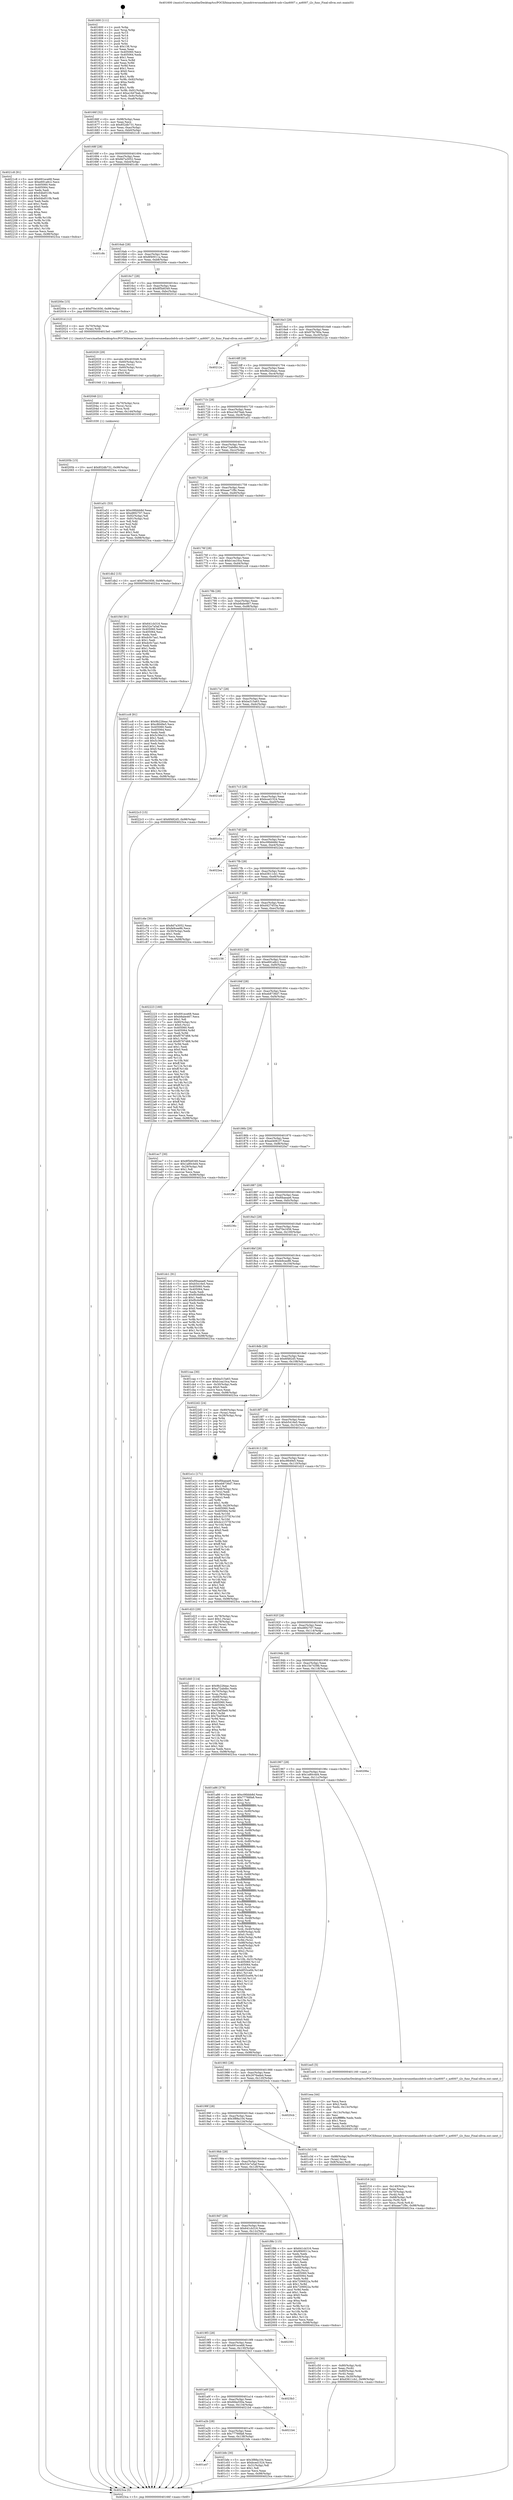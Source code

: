digraph "0x401600" {
  label = "0x401600 (/mnt/c/Users/mathe/Desktop/tcc/POCII/binaries/extr_linuxdriversmediausbdvb-usb-v2az6007.c_az6007_i2c_func_Final-ollvm.out::main(0))"
  labelloc = "t"
  node[shape=record]

  Entry [label="",width=0.3,height=0.3,shape=circle,fillcolor=black,style=filled]
  "0x40166f" [label="{
     0x40166f [32]\l
     | [instrs]\l
     &nbsp;&nbsp;0x40166f \<+6\>: mov -0x98(%rbp),%eax\l
     &nbsp;&nbsp;0x401675 \<+2\>: mov %eax,%ecx\l
     &nbsp;&nbsp;0x401677 \<+6\>: sub $0x852db731,%ecx\l
     &nbsp;&nbsp;0x40167d \<+6\>: mov %eax,-0xac(%rbp)\l
     &nbsp;&nbsp;0x401683 \<+6\>: mov %ecx,-0xb0(%rbp)\l
     &nbsp;&nbsp;0x401689 \<+6\>: je 00000000004021c8 \<main+0xbc8\>\l
  }"]
  "0x4021c8" [label="{
     0x4021c8 [91]\l
     | [instrs]\l
     &nbsp;&nbsp;0x4021c8 \<+5\>: mov $0x691ece68,%eax\l
     &nbsp;&nbsp;0x4021cd \<+5\>: mov $0xe691a8c2,%ecx\l
     &nbsp;&nbsp;0x4021d2 \<+7\>: mov 0x405060,%edx\l
     &nbsp;&nbsp;0x4021d9 \<+7\>: mov 0x405064,%esi\l
     &nbsp;&nbsp;0x4021e0 \<+2\>: mov %edx,%edi\l
     &nbsp;&nbsp;0x4021e2 \<+6\>: add $0x64bd510b,%edi\l
     &nbsp;&nbsp;0x4021e8 \<+3\>: sub $0x1,%edi\l
     &nbsp;&nbsp;0x4021eb \<+6\>: sub $0x64bd510b,%edi\l
     &nbsp;&nbsp;0x4021f1 \<+3\>: imul %edi,%edx\l
     &nbsp;&nbsp;0x4021f4 \<+3\>: and $0x1,%edx\l
     &nbsp;&nbsp;0x4021f7 \<+3\>: cmp $0x0,%edx\l
     &nbsp;&nbsp;0x4021fa \<+4\>: sete %r8b\l
     &nbsp;&nbsp;0x4021fe \<+3\>: cmp $0xa,%esi\l
     &nbsp;&nbsp;0x402201 \<+4\>: setl %r9b\l
     &nbsp;&nbsp;0x402205 \<+3\>: mov %r8b,%r10b\l
     &nbsp;&nbsp;0x402208 \<+3\>: and %r9b,%r10b\l
     &nbsp;&nbsp;0x40220b \<+3\>: xor %r9b,%r8b\l
     &nbsp;&nbsp;0x40220e \<+3\>: or %r8b,%r10b\l
     &nbsp;&nbsp;0x402211 \<+4\>: test $0x1,%r10b\l
     &nbsp;&nbsp;0x402215 \<+3\>: cmovne %ecx,%eax\l
     &nbsp;&nbsp;0x402218 \<+6\>: mov %eax,-0x98(%rbp)\l
     &nbsp;&nbsp;0x40221e \<+5\>: jmp 00000000004023ca \<main+0xdca\>\l
  }"]
  "0x40168f" [label="{
     0x40168f [28]\l
     | [instrs]\l
     &nbsp;&nbsp;0x40168f \<+5\>: jmp 0000000000401694 \<main+0x94\>\l
     &nbsp;&nbsp;0x401694 \<+6\>: mov -0xac(%rbp),%eax\l
     &nbsp;&nbsp;0x40169a \<+5\>: sub $0x8d7a3052,%eax\l
     &nbsp;&nbsp;0x40169f \<+6\>: mov %eax,-0xb4(%rbp)\l
     &nbsp;&nbsp;0x4016a5 \<+6\>: je 0000000000401c8c \<main+0x68c\>\l
  }"]
  Exit [label="",width=0.3,height=0.3,shape=circle,fillcolor=black,style=filled,peripheries=2]
  "0x401c8c" [label="{
     0x401c8c\l
  }", style=dashed]
  "0x4016ab" [label="{
     0x4016ab [28]\l
     | [instrs]\l
     &nbsp;&nbsp;0x4016ab \<+5\>: jmp 00000000004016b0 \<main+0xb0\>\l
     &nbsp;&nbsp;0x4016b0 \<+6\>: mov -0xac(%rbp),%eax\l
     &nbsp;&nbsp;0x4016b6 \<+5\>: sub $0x8f40011a,%eax\l
     &nbsp;&nbsp;0x4016bb \<+6\>: mov %eax,-0xb8(%rbp)\l
     &nbsp;&nbsp;0x4016c1 \<+6\>: je 000000000040200e \<main+0xa0e\>\l
  }"]
  "0x40205b" [label="{
     0x40205b [15]\l
     | [instrs]\l
     &nbsp;&nbsp;0x40205b \<+10\>: movl $0x852db731,-0x98(%rbp)\l
     &nbsp;&nbsp;0x402065 \<+5\>: jmp 00000000004023ca \<main+0xdca\>\l
  }"]
  "0x40200e" [label="{
     0x40200e [15]\l
     | [instrs]\l
     &nbsp;&nbsp;0x40200e \<+10\>: movl $0xf70e1656,-0x98(%rbp)\l
     &nbsp;&nbsp;0x402018 \<+5\>: jmp 00000000004023ca \<main+0xdca\>\l
  }"]
  "0x4016c7" [label="{
     0x4016c7 [28]\l
     | [instrs]\l
     &nbsp;&nbsp;0x4016c7 \<+5\>: jmp 00000000004016cc \<main+0xcc\>\l
     &nbsp;&nbsp;0x4016cc \<+6\>: mov -0xac(%rbp),%eax\l
     &nbsp;&nbsp;0x4016d2 \<+5\>: sub $0x8f5b8349,%eax\l
     &nbsp;&nbsp;0x4016d7 \<+6\>: mov %eax,-0xbc(%rbp)\l
     &nbsp;&nbsp;0x4016dd \<+6\>: je 000000000040201d \<main+0xa1d\>\l
  }"]
  "0x402046" [label="{
     0x402046 [21]\l
     | [instrs]\l
     &nbsp;&nbsp;0x402046 \<+4\>: mov -0x70(%rbp),%rcx\l
     &nbsp;&nbsp;0x40204a \<+3\>: mov (%rcx),%rcx\l
     &nbsp;&nbsp;0x40204d \<+3\>: mov %rcx,%rdi\l
     &nbsp;&nbsp;0x402050 \<+6\>: mov %eax,-0x144(%rbp)\l
     &nbsp;&nbsp;0x402056 \<+5\>: call 0000000000401030 \<free@plt\>\l
     | [calls]\l
     &nbsp;&nbsp;0x401030 \{1\} (unknown)\l
  }"]
  "0x40201d" [label="{
     0x40201d [12]\l
     | [instrs]\l
     &nbsp;&nbsp;0x40201d \<+4\>: mov -0x70(%rbp),%rax\l
     &nbsp;&nbsp;0x402021 \<+3\>: mov (%rax),%rdi\l
     &nbsp;&nbsp;0x402024 \<+5\>: call 00000000004015e0 \<az6007_i2c_func\>\l
     | [calls]\l
     &nbsp;&nbsp;0x4015e0 \{1\} (/mnt/c/Users/mathe/Desktop/tcc/POCII/binaries/extr_linuxdriversmediausbdvb-usb-v2az6007.c_az6007_i2c_func_Final-ollvm.out::az6007_i2c_func)\l
  }"]
  "0x4016e3" [label="{
     0x4016e3 [28]\l
     | [instrs]\l
     &nbsp;&nbsp;0x4016e3 \<+5\>: jmp 00000000004016e8 \<main+0xe8\>\l
     &nbsp;&nbsp;0x4016e8 \<+6\>: mov -0xac(%rbp),%eax\l
     &nbsp;&nbsp;0x4016ee \<+5\>: sub $0x97fa760a,%eax\l
     &nbsp;&nbsp;0x4016f3 \<+6\>: mov %eax,-0xc0(%rbp)\l
     &nbsp;&nbsp;0x4016f9 \<+6\>: je 000000000040212e \<main+0xb2e\>\l
  }"]
  "0x402029" [label="{
     0x402029 [29]\l
     | [instrs]\l
     &nbsp;&nbsp;0x402029 \<+10\>: movabs $0x4030d6,%rdi\l
     &nbsp;&nbsp;0x402033 \<+4\>: mov -0x60(%rbp),%rcx\l
     &nbsp;&nbsp;0x402037 \<+2\>: mov %eax,(%rcx)\l
     &nbsp;&nbsp;0x402039 \<+4\>: mov -0x60(%rbp),%rcx\l
     &nbsp;&nbsp;0x40203d \<+2\>: mov (%rcx),%esi\l
     &nbsp;&nbsp;0x40203f \<+2\>: mov $0x0,%al\l
     &nbsp;&nbsp;0x402041 \<+5\>: call 0000000000401040 \<printf@plt\>\l
     | [calls]\l
     &nbsp;&nbsp;0x401040 \{1\} (unknown)\l
  }"]
  "0x40212e" [label="{
     0x40212e\l
  }", style=dashed]
  "0x4016ff" [label="{
     0x4016ff [28]\l
     | [instrs]\l
     &nbsp;&nbsp;0x4016ff \<+5\>: jmp 0000000000401704 \<main+0x104\>\l
     &nbsp;&nbsp;0x401704 \<+6\>: mov -0xac(%rbp),%eax\l
     &nbsp;&nbsp;0x40170a \<+5\>: sub $0x9b226eac,%eax\l
     &nbsp;&nbsp;0x40170f \<+6\>: mov %eax,-0xc4(%rbp)\l
     &nbsp;&nbsp;0x401715 \<+6\>: je 000000000040232f \<main+0xd2f\>\l
  }"]
  "0x401f16" [label="{
     0x401f16 [42]\l
     | [instrs]\l
     &nbsp;&nbsp;0x401f16 \<+6\>: mov -0x140(%rbp),%ecx\l
     &nbsp;&nbsp;0x401f1c \<+3\>: imul %eax,%ecx\l
     &nbsp;&nbsp;0x401f1f \<+4\>: mov -0x70(%rbp),%rdi\l
     &nbsp;&nbsp;0x401f23 \<+3\>: mov (%rdi),%rdi\l
     &nbsp;&nbsp;0x401f26 \<+4\>: mov -0x68(%rbp),%r8\l
     &nbsp;&nbsp;0x401f2a \<+3\>: movslq (%r8),%r8\l
     &nbsp;&nbsp;0x401f2d \<+4\>: mov %ecx,(%rdi,%r8,4)\l
     &nbsp;&nbsp;0x401f31 \<+10\>: movl $0xaae71f9c,-0x98(%rbp)\l
     &nbsp;&nbsp;0x401f3b \<+5\>: jmp 00000000004023ca \<main+0xdca\>\l
  }"]
  "0x40232f" [label="{
     0x40232f\l
  }", style=dashed]
  "0x40171b" [label="{
     0x40171b [28]\l
     | [instrs]\l
     &nbsp;&nbsp;0x40171b \<+5\>: jmp 0000000000401720 \<main+0x120\>\l
     &nbsp;&nbsp;0x401720 \<+6\>: mov -0xac(%rbp),%eax\l
     &nbsp;&nbsp;0x401726 \<+5\>: sub $0xa16d7bab,%eax\l
     &nbsp;&nbsp;0x40172b \<+6\>: mov %eax,-0xc8(%rbp)\l
     &nbsp;&nbsp;0x401731 \<+6\>: je 0000000000401a51 \<main+0x451\>\l
  }"]
  "0x401eea" [label="{
     0x401eea [44]\l
     | [instrs]\l
     &nbsp;&nbsp;0x401eea \<+2\>: xor %ecx,%ecx\l
     &nbsp;&nbsp;0x401eec \<+5\>: mov $0x2,%edx\l
     &nbsp;&nbsp;0x401ef1 \<+6\>: mov %edx,-0x13c(%rbp)\l
     &nbsp;&nbsp;0x401ef7 \<+1\>: cltd\l
     &nbsp;&nbsp;0x401ef8 \<+6\>: mov -0x13c(%rbp),%esi\l
     &nbsp;&nbsp;0x401efe \<+2\>: idiv %esi\l
     &nbsp;&nbsp;0x401f00 \<+6\>: imul $0xfffffffe,%edx,%edx\l
     &nbsp;&nbsp;0x401f06 \<+3\>: sub $0x1,%ecx\l
     &nbsp;&nbsp;0x401f09 \<+2\>: sub %ecx,%edx\l
     &nbsp;&nbsp;0x401f0b \<+6\>: mov %edx,-0x140(%rbp)\l
     &nbsp;&nbsp;0x401f11 \<+5\>: call 0000000000401160 \<next_i\>\l
     | [calls]\l
     &nbsp;&nbsp;0x401160 \{1\} (/mnt/c/Users/mathe/Desktop/tcc/POCII/binaries/extr_linuxdriversmediausbdvb-usb-v2az6007.c_az6007_i2c_func_Final-ollvm.out::next_i)\l
  }"]
  "0x401a51" [label="{
     0x401a51 [53]\l
     | [instrs]\l
     &nbsp;&nbsp;0x401a51 \<+5\>: mov $0xc06bbb8d,%eax\l
     &nbsp;&nbsp;0x401a56 \<+5\>: mov $0xd892707,%ecx\l
     &nbsp;&nbsp;0x401a5b \<+6\>: mov -0x92(%rbp),%dl\l
     &nbsp;&nbsp;0x401a61 \<+7\>: mov -0x91(%rbp),%sil\l
     &nbsp;&nbsp;0x401a68 \<+3\>: mov %dl,%dil\l
     &nbsp;&nbsp;0x401a6b \<+3\>: and %sil,%dil\l
     &nbsp;&nbsp;0x401a6e \<+3\>: xor %sil,%dl\l
     &nbsp;&nbsp;0x401a71 \<+3\>: or %dl,%dil\l
     &nbsp;&nbsp;0x401a74 \<+4\>: test $0x1,%dil\l
     &nbsp;&nbsp;0x401a78 \<+3\>: cmovne %ecx,%eax\l
     &nbsp;&nbsp;0x401a7b \<+6\>: mov %eax,-0x98(%rbp)\l
     &nbsp;&nbsp;0x401a81 \<+5\>: jmp 00000000004023ca \<main+0xdca\>\l
  }"]
  "0x401737" [label="{
     0x401737 [28]\l
     | [instrs]\l
     &nbsp;&nbsp;0x401737 \<+5\>: jmp 000000000040173c \<main+0x13c\>\l
     &nbsp;&nbsp;0x40173c \<+6\>: mov -0xac(%rbp),%eax\l
     &nbsp;&nbsp;0x401742 \<+5\>: sub $0xa72abdbc,%eax\l
     &nbsp;&nbsp;0x401747 \<+6\>: mov %eax,-0xcc(%rbp)\l
     &nbsp;&nbsp;0x40174d \<+6\>: je 0000000000401db2 \<main+0x7b2\>\l
  }"]
  "0x4023ca" [label="{
     0x4023ca [5]\l
     | [instrs]\l
     &nbsp;&nbsp;0x4023ca \<+5\>: jmp 000000000040166f \<main+0x6f\>\l
  }"]
  "0x401600" [label="{
     0x401600 [111]\l
     | [instrs]\l
     &nbsp;&nbsp;0x401600 \<+1\>: push %rbp\l
     &nbsp;&nbsp;0x401601 \<+3\>: mov %rsp,%rbp\l
     &nbsp;&nbsp;0x401604 \<+2\>: push %r15\l
     &nbsp;&nbsp;0x401606 \<+2\>: push %r14\l
     &nbsp;&nbsp;0x401608 \<+2\>: push %r13\l
     &nbsp;&nbsp;0x40160a \<+2\>: push %r12\l
     &nbsp;&nbsp;0x40160c \<+1\>: push %rbx\l
     &nbsp;&nbsp;0x40160d \<+7\>: sub $0x138,%rsp\l
     &nbsp;&nbsp;0x401614 \<+2\>: xor %eax,%eax\l
     &nbsp;&nbsp;0x401616 \<+7\>: mov 0x405060,%ecx\l
     &nbsp;&nbsp;0x40161d \<+7\>: mov 0x405064,%edx\l
     &nbsp;&nbsp;0x401624 \<+3\>: sub $0x1,%eax\l
     &nbsp;&nbsp;0x401627 \<+3\>: mov %ecx,%r8d\l
     &nbsp;&nbsp;0x40162a \<+3\>: add %eax,%r8d\l
     &nbsp;&nbsp;0x40162d \<+4\>: imul %r8d,%ecx\l
     &nbsp;&nbsp;0x401631 \<+3\>: and $0x1,%ecx\l
     &nbsp;&nbsp;0x401634 \<+3\>: cmp $0x0,%ecx\l
     &nbsp;&nbsp;0x401637 \<+4\>: sete %r9b\l
     &nbsp;&nbsp;0x40163b \<+4\>: and $0x1,%r9b\l
     &nbsp;&nbsp;0x40163f \<+7\>: mov %r9b,-0x92(%rbp)\l
     &nbsp;&nbsp;0x401646 \<+3\>: cmp $0xa,%edx\l
     &nbsp;&nbsp;0x401649 \<+4\>: setl %r9b\l
     &nbsp;&nbsp;0x40164d \<+4\>: and $0x1,%r9b\l
     &nbsp;&nbsp;0x401651 \<+7\>: mov %r9b,-0x91(%rbp)\l
     &nbsp;&nbsp;0x401658 \<+10\>: movl $0xa16d7bab,-0x98(%rbp)\l
     &nbsp;&nbsp;0x401662 \<+6\>: mov %edi,-0x9c(%rbp)\l
     &nbsp;&nbsp;0x401668 \<+7\>: mov %rsi,-0xa8(%rbp)\l
  }"]
  "0x401d40" [label="{
     0x401d40 [114]\l
     | [instrs]\l
     &nbsp;&nbsp;0x401d40 \<+5\>: mov $0x9b226eac,%ecx\l
     &nbsp;&nbsp;0x401d45 \<+5\>: mov $0xa72abdbc,%edx\l
     &nbsp;&nbsp;0x401d4a \<+4\>: mov -0x70(%rbp),%rdi\l
     &nbsp;&nbsp;0x401d4e \<+3\>: mov %rax,(%rdi)\l
     &nbsp;&nbsp;0x401d51 \<+4\>: mov -0x68(%rbp),%rax\l
     &nbsp;&nbsp;0x401d55 \<+6\>: movl $0x0,(%rax)\l
     &nbsp;&nbsp;0x401d5b \<+7\>: mov 0x405060,%esi\l
     &nbsp;&nbsp;0x401d62 \<+8\>: mov 0x405064,%r8d\l
     &nbsp;&nbsp;0x401d6a \<+3\>: mov %esi,%r9d\l
     &nbsp;&nbsp;0x401d6d \<+7\>: sub $0x7baf3be9,%r9d\l
     &nbsp;&nbsp;0x401d74 \<+4\>: sub $0x1,%r9d\l
     &nbsp;&nbsp;0x401d78 \<+7\>: add $0x7baf3be9,%r9d\l
     &nbsp;&nbsp;0x401d7f \<+4\>: imul %r9d,%esi\l
     &nbsp;&nbsp;0x401d83 \<+3\>: and $0x1,%esi\l
     &nbsp;&nbsp;0x401d86 \<+3\>: cmp $0x0,%esi\l
     &nbsp;&nbsp;0x401d89 \<+4\>: sete %r10b\l
     &nbsp;&nbsp;0x401d8d \<+4\>: cmp $0xa,%r8d\l
     &nbsp;&nbsp;0x401d91 \<+4\>: setl %r11b\l
     &nbsp;&nbsp;0x401d95 \<+3\>: mov %r10b,%bl\l
     &nbsp;&nbsp;0x401d98 \<+3\>: and %r11b,%bl\l
     &nbsp;&nbsp;0x401d9b \<+3\>: xor %r11b,%r10b\l
     &nbsp;&nbsp;0x401d9e \<+3\>: or %r10b,%bl\l
     &nbsp;&nbsp;0x401da1 \<+3\>: test $0x1,%bl\l
     &nbsp;&nbsp;0x401da4 \<+3\>: cmovne %edx,%ecx\l
     &nbsp;&nbsp;0x401da7 \<+6\>: mov %ecx,-0x98(%rbp)\l
     &nbsp;&nbsp;0x401dad \<+5\>: jmp 00000000004023ca \<main+0xdca\>\l
  }"]
  "0x401db2" [label="{
     0x401db2 [15]\l
     | [instrs]\l
     &nbsp;&nbsp;0x401db2 \<+10\>: movl $0xf70e1656,-0x98(%rbp)\l
     &nbsp;&nbsp;0x401dbc \<+5\>: jmp 00000000004023ca \<main+0xdca\>\l
  }"]
  "0x401753" [label="{
     0x401753 [28]\l
     | [instrs]\l
     &nbsp;&nbsp;0x401753 \<+5\>: jmp 0000000000401758 \<main+0x158\>\l
     &nbsp;&nbsp;0x401758 \<+6\>: mov -0xac(%rbp),%eax\l
     &nbsp;&nbsp;0x40175e \<+5\>: sub $0xaae71f9c,%eax\l
     &nbsp;&nbsp;0x401763 \<+6\>: mov %eax,-0xd0(%rbp)\l
     &nbsp;&nbsp;0x401769 \<+6\>: je 0000000000401f40 \<main+0x940\>\l
  }"]
  "0x401c50" [label="{
     0x401c50 [30]\l
     | [instrs]\l
     &nbsp;&nbsp;0x401c50 \<+4\>: mov -0x80(%rbp),%rdi\l
     &nbsp;&nbsp;0x401c54 \<+2\>: mov %eax,(%rdi)\l
     &nbsp;&nbsp;0x401c56 \<+4\>: mov -0x80(%rbp),%rdi\l
     &nbsp;&nbsp;0x401c5a \<+2\>: mov (%rdi),%eax\l
     &nbsp;&nbsp;0x401c5c \<+3\>: mov %eax,-0x30(%rbp)\l
     &nbsp;&nbsp;0x401c5f \<+10\>: movl $0xd3611cb1,-0x98(%rbp)\l
     &nbsp;&nbsp;0x401c69 \<+5\>: jmp 00000000004023ca \<main+0xdca\>\l
  }"]
  "0x401f40" [label="{
     0x401f40 [91]\l
     | [instrs]\l
     &nbsp;&nbsp;0x401f40 \<+5\>: mov $0x641cb316,%eax\l
     &nbsp;&nbsp;0x401f45 \<+5\>: mov $0x52e7a5af,%ecx\l
     &nbsp;&nbsp;0x401f4a \<+7\>: mov 0x405060,%edx\l
     &nbsp;&nbsp;0x401f51 \<+7\>: mov 0x405064,%esi\l
     &nbsp;&nbsp;0x401f58 \<+2\>: mov %edx,%edi\l
     &nbsp;&nbsp;0x401f5a \<+6\>: sub $0xdc0c7aa1,%edi\l
     &nbsp;&nbsp;0x401f60 \<+3\>: sub $0x1,%edi\l
     &nbsp;&nbsp;0x401f63 \<+6\>: add $0xdc0c7aa1,%edi\l
     &nbsp;&nbsp;0x401f69 \<+3\>: imul %edi,%edx\l
     &nbsp;&nbsp;0x401f6c \<+3\>: and $0x1,%edx\l
     &nbsp;&nbsp;0x401f6f \<+3\>: cmp $0x0,%edx\l
     &nbsp;&nbsp;0x401f72 \<+4\>: sete %r8b\l
     &nbsp;&nbsp;0x401f76 \<+3\>: cmp $0xa,%esi\l
     &nbsp;&nbsp;0x401f79 \<+4\>: setl %r9b\l
     &nbsp;&nbsp;0x401f7d \<+3\>: mov %r8b,%r10b\l
     &nbsp;&nbsp;0x401f80 \<+3\>: and %r9b,%r10b\l
     &nbsp;&nbsp;0x401f83 \<+3\>: xor %r9b,%r8b\l
     &nbsp;&nbsp;0x401f86 \<+3\>: or %r8b,%r10b\l
     &nbsp;&nbsp;0x401f89 \<+4\>: test $0x1,%r10b\l
     &nbsp;&nbsp;0x401f8d \<+3\>: cmovne %ecx,%eax\l
     &nbsp;&nbsp;0x401f90 \<+6\>: mov %eax,-0x98(%rbp)\l
     &nbsp;&nbsp;0x401f96 \<+5\>: jmp 00000000004023ca \<main+0xdca\>\l
  }"]
  "0x40176f" [label="{
     0x40176f [28]\l
     | [instrs]\l
     &nbsp;&nbsp;0x40176f \<+5\>: jmp 0000000000401774 \<main+0x174\>\l
     &nbsp;&nbsp;0x401774 \<+6\>: mov -0xac(%rbp),%eax\l
     &nbsp;&nbsp;0x40177a \<+5\>: sub $0xb1ea10ca,%eax\l
     &nbsp;&nbsp;0x40177f \<+6\>: mov %eax,-0xd4(%rbp)\l
     &nbsp;&nbsp;0x401785 \<+6\>: je 0000000000401cc8 \<main+0x6c8\>\l
  }"]
  "0x401a47" [label="{
     0x401a47\l
  }", style=dashed]
  "0x401cc8" [label="{
     0x401cc8 [91]\l
     | [instrs]\l
     &nbsp;&nbsp;0x401cc8 \<+5\>: mov $0x9b226eac,%eax\l
     &nbsp;&nbsp;0x401ccd \<+5\>: mov $0xc8649e5,%ecx\l
     &nbsp;&nbsp;0x401cd2 \<+7\>: mov 0x405060,%edx\l
     &nbsp;&nbsp;0x401cd9 \<+7\>: mov 0x405064,%esi\l
     &nbsp;&nbsp;0x401ce0 \<+2\>: mov %edx,%edi\l
     &nbsp;&nbsp;0x401ce2 \<+6\>: sub $0x5c36e31c,%edi\l
     &nbsp;&nbsp;0x401ce8 \<+3\>: sub $0x1,%edi\l
     &nbsp;&nbsp;0x401ceb \<+6\>: add $0x5c36e31c,%edi\l
     &nbsp;&nbsp;0x401cf1 \<+3\>: imul %edi,%edx\l
     &nbsp;&nbsp;0x401cf4 \<+3\>: and $0x1,%edx\l
     &nbsp;&nbsp;0x401cf7 \<+3\>: cmp $0x0,%edx\l
     &nbsp;&nbsp;0x401cfa \<+4\>: sete %r8b\l
     &nbsp;&nbsp;0x401cfe \<+3\>: cmp $0xa,%esi\l
     &nbsp;&nbsp;0x401d01 \<+4\>: setl %r9b\l
     &nbsp;&nbsp;0x401d05 \<+3\>: mov %r8b,%r10b\l
     &nbsp;&nbsp;0x401d08 \<+3\>: and %r9b,%r10b\l
     &nbsp;&nbsp;0x401d0b \<+3\>: xor %r9b,%r8b\l
     &nbsp;&nbsp;0x401d0e \<+3\>: or %r8b,%r10b\l
     &nbsp;&nbsp;0x401d11 \<+4\>: test $0x1,%r10b\l
     &nbsp;&nbsp;0x401d15 \<+3\>: cmovne %ecx,%eax\l
     &nbsp;&nbsp;0x401d18 \<+6\>: mov %eax,-0x98(%rbp)\l
     &nbsp;&nbsp;0x401d1e \<+5\>: jmp 00000000004023ca \<main+0xdca\>\l
  }"]
  "0x40178b" [label="{
     0x40178b [28]\l
     | [instrs]\l
     &nbsp;&nbsp;0x40178b \<+5\>: jmp 0000000000401790 \<main+0x190\>\l
     &nbsp;&nbsp;0x401790 \<+6\>: mov -0xac(%rbp),%eax\l
     &nbsp;&nbsp;0x401796 \<+5\>: sub $0xb8abe467,%eax\l
     &nbsp;&nbsp;0x40179b \<+6\>: mov %eax,-0xd8(%rbp)\l
     &nbsp;&nbsp;0x4017a1 \<+6\>: je 00000000004022c3 \<main+0xcc3\>\l
  }"]
  "0x401bfe" [label="{
     0x401bfe [30]\l
     | [instrs]\l
     &nbsp;&nbsp;0x401bfe \<+5\>: mov $0x3f88a104,%eax\l
     &nbsp;&nbsp;0x401c03 \<+5\>: mov $0xbced1524,%ecx\l
     &nbsp;&nbsp;0x401c08 \<+3\>: mov -0x31(%rbp),%dl\l
     &nbsp;&nbsp;0x401c0b \<+3\>: test $0x1,%dl\l
     &nbsp;&nbsp;0x401c0e \<+3\>: cmovne %ecx,%eax\l
     &nbsp;&nbsp;0x401c11 \<+6\>: mov %eax,-0x98(%rbp)\l
     &nbsp;&nbsp;0x401c17 \<+5\>: jmp 00000000004023ca \<main+0xdca\>\l
  }"]
  "0x4022c3" [label="{
     0x4022c3 [15]\l
     | [instrs]\l
     &nbsp;&nbsp;0x4022c3 \<+10\>: movl $0x6f482d5,-0x98(%rbp)\l
     &nbsp;&nbsp;0x4022cd \<+5\>: jmp 00000000004023ca \<main+0xdca\>\l
  }"]
  "0x4017a7" [label="{
     0x4017a7 [28]\l
     | [instrs]\l
     &nbsp;&nbsp;0x4017a7 \<+5\>: jmp 00000000004017ac \<main+0x1ac\>\l
     &nbsp;&nbsp;0x4017ac \<+6\>: mov -0xac(%rbp),%eax\l
     &nbsp;&nbsp;0x4017b2 \<+5\>: sub $0xba315a63,%eax\l
     &nbsp;&nbsp;0x4017b7 \<+6\>: mov %eax,-0xdc(%rbp)\l
     &nbsp;&nbsp;0x4017bd \<+6\>: je 00000000004021a5 \<main+0xba5\>\l
  }"]
  "0x401a2b" [label="{
     0x401a2b [28]\l
     | [instrs]\l
     &nbsp;&nbsp;0x401a2b \<+5\>: jmp 0000000000401a30 \<main+0x430\>\l
     &nbsp;&nbsp;0x401a30 \<+6\>: mov -0xac(%rbp),%eax\l
     &nbsp;&nbsp;0x401a36 \<+5\>: sub $0x77766fa8,%eax\l
     &nbsp;&nbsp;0x401a3b \<+6\>: mov %eax,-0x138(%rbp)\l
     &nbsp;&nbsp;0x401a41 \<+6\>: je 0000000000401bfe \<main+0x5fe\>\l
  }"]
  "0x4021a5" [label="{
     0x4021a5\l
  }", style=dashed]
  "0x4017c3" [label="{
     0x4017c3 [28]\l
     | [instrs]\l
     &nbsp;&nbsp;0x4017c3 \<+5\>: jmp 00000000004017c8 \<main+0x1c8\>\l
     &nbsp;&nbsp;0x4017c8 \<+6\>: mov -0xac(%rbp),%eax\l
     &nbsp;&nbsp;0x4017ce \<+5\>: sub $0xbced1524,%eax\l
     &nbsp;&nbsp;0x4017d3 \<+6\>: mov %eax,-0xe0(%rbp)\l
     &nbsp;&nbsp;0x4017d9 \<+6\>: je 0000000000401c1c \<main+0x61c\>\l
  }"]
  "0x4021b4" [label="{
     0x4021b4\l
  }", style=dashed]
  "0x401c1c" [label="{
     0x401c1c\l
  }", style=dashed]
  "0x4017df" [label="{
     0x4017df [28]\l
     | [instrs]\l
     &nbsp;&nbsp;0x4017df \<+5\>: jmp 00000000004017e4 \<main+0x1e4\>\l
     &nbsp;&nbsp;0x4017e4 \<+6\>: mov -0xac(%rbp),%eax\l
     &nbsp;&nbsp;0x4017ea \<+5\>: sub $0xc06bbb8d,%eax\l
     &nbsp;&nbsp;0x4017ef \<+6\>: mov %eax,-0xe4(%rbp)\l
     &nbsp;&nbsp;0x4017f5 \<+6\>: je 00000000004022ea \<main+0xcea\>\l
  }"]
  "0x401a0f" [label="{
     0x401a0f [28]\l
     | [instrs]\l
     &nbsp;&nbsp;0x401a0f \<+5\>: jmp 0000000000401a14 \<main+0x414\>\l
     &nbsp;&nbsp;0x401a14 \<+6\>: mov -0xac(%rbp),%eax\l
     &nbsp;&nbsp;0x401a1a \<+5\>: sub $0x6fda550a,%eax\l
     &nbsp;&nbsp;0x401a1f \<+6\>: mov %eax,-0x134(%rbp)\l
     &nbsp;&nbsp;0x401a25 \<+6\>: je 00000000004021b4 \<main+0xbb4\>\l
  }"]
  "0x4022ea" [label="{
     0x4022ea\l
  }", style=dashed]
  "0x4017fb" [label="{
     0x4017fb [28]\l
     | [instrs]\l
     &nbsp;&nbsp;0x4017fb \<+5\>: jmp 0000000000401800 \<main+0x200\>\l
     &nbsp;&nbsp;0x401800 \<+6\>: mov -0xac(%rbp),%eax\l
     &nbsp;&nbsp;0x401806 \<+5\>: sub $0xd3611cb1,%eax\l
     &nbsp;&nbsp;0x40180b \<+6\>: mov %eax,-0xe8(%rbp)\l
     &nbsp;&nbsp;0x401811 \<+6\>: je 0000000000401c6e \<main+0x66e\>\l
  }"]
  "0x4023b3" [label="{
     0x4023b3\l
  }", style=dashed]
  "0x401c6e" [label="{
     0x401c6e [30]\l
     | [instrs]\l
     &nbsp;&nbsp;0x401c6e \<+5\>: mov $0x8d7a3052,%eax\l
     &nbsp;&nbsp;0x401c73 \<+5\>: mov $0xfe9cee86,%ecx\l
     &nbsp;&nbsp;0x401c78 \<+3\>: mov -0x30(%rbp),%edx\l
     &nbsp;&nbsp;0x401c7b \<+3\>: cmp $0x1,%edx\l
     &nbsp;&nbsp;0x401c7e \<+3\>: cmovl %ecx,%eax\l
     &nbsp;&nbsp;0x401c81 \<+6\>: mov %eax,-0x98(%rbp)\l
     &nbsp;&nbsp;0x401c87 \<+5\>: jmp 00000000004023ca \<main+0xdca\>\l
  }"]
  "0x401817" [label="{
     0x401817 [28]\l
     | [instrs]\l
     &nbsp;&nbsp;0x401817 \<+5\>: jmp 000000000040181c \<main+0x21c\>\l
     &nbsp;&nbsp;0x40181c \<+6\>: mov -0xac(%rbp),%eax\l
     &nbsp;&nbsp;0x401822 \<+5\>: sub $0xd427453a,%eax\l
     &nbsp;&nbsp;0x401827 \<+6\>: mov %eax,-0xec(%rbp)\l
     &nbsp;&nbsp;0x40182d \<+6\>: je 0000000000402158 \<main+0xb58\>\l
  }"]
  "0x4019f3" [label="{
     0x4019f3 [28]\l
     | [instrs]\l
     &nbsp;&nbsp;0x4019f3 \<+5\>: jmp 00000000004019f8 \<main+0x3f8\>\l
     &nbsp;&nbsp;0x4019f8 \<+6\>: mov -0xac(%rbp),%eax\l
     &nbsp;&nbsp;0x4019fe \<+5\>: sub $0x691ece68,%eax\l
     &nbsp;&nbsp;0x401a03 \<+6\>: mov %eax,-0x130(%rbp)\l
     &nbsp;&nbsp;0x401a09 \<+6\>: je 00000000004023b3 \<main+0xdb3\>\l
  }"]
  "0x402158" [label="{
     0x402158\l
  }", style=dashed]
  "0x401833" [label="{
     0x401833 [28]\l
     | [instrs]\l
     &nbsp;&nbsp;0x401833 \<+5\>: jmp 0000000000401838 \<main+0x238\>\l
     &nbsp;&nbsp;0x401838 \<+6\>: mov -0xac(%rbp),%eax\l
     &nbsp;&nbsp;0x40183e \<+5\>: sub $0xe691a8c2,%eax\l
     &nbsp;&nbsp;0x401843 \<+6\>: mov %eax,-0xf0(%rbp)\l
     &nbsp;&nbsp;0x401849 \<+6\>: je 0000000000402223 \<main+0xc23\>\l
  }"]
  "0x402391" [label="{
     0x402391\l
  }", style=dashed]
  "0x402223" [label="{
     0x402223 [160]\l
     | [instrs]\l
     &nbsp;&nbsp;0x402223 \<+5\>: mov $0x691ece68,%eax\l
     &nbsp;&nbsp;0x402228 \<+5\>: mov $0xb8abe467,%ecx\l
     &nbsp;&nbsp;0x40222d \<+2\>: mov $0x1,%dl\l
     &nbsp;&nbsp;0x40222f \<+7\>: mov -0x90(%rbp),%rsi\l
     &nbsp;&nbsp;0x402236 \<+6\>: movl $0x0,(%rsi)\l
     &nbsp;&nbsp;0x40223c \<+7\>: mov 0x405060,%edi\l
     &nbsp;&nbsp;0x402243 \<+8\>: mov 0x405064,%r8d\l
     &nbsp;&nbsp;0x40224b \<+3\>: mov %edi,%r9d\l
     &nbsp;&nbsp;0x40224e \<+7\>: add $0xf0767d68,%r9d\l
     &nbsp;&nbsp;0x402255 \<+4\>: sub $0x1,%r9d\l
     &nbsp;&nbsp;0x402259 \<+7\>: sub $0xf0767d68,%r9d\l
     &nbsp;&nbsp;0x402260 \<+4\>: imul %r9d,%edi\l
     &nbsp;&nbsp;0x402264 \<+3\>: and $0x1,%edi\l
     &nbsp;&nbsp;0x402267 \<+3\>: cmp $0x0,%edi\l
     &nbsp;&nbsp;0x40226a \<+4\>: sete %r10b\l
     &nbsp;&nbsp;0x40226e \<+4\>: cmp $0xa,%r8d\l
     &nbsp;&nbsp;0x402272 \<+4\>: setl %r11b\l
     &nbsp;&nbsp;0x402276 \<+3\>: mov %r10b,%bl\l
     &nbsp;&nbsp;0x402279 \<+3\>: xor $0xff,%bl\l
     &nbsp;&nbsp;0x40227c \<+3\>: mov %r11b,%r14b\l
     &nbsp;&nbsp;0x40227f \<+4\>: xor $0xff,%r14b\l
     &nbsp;&nbsp;0x402283 \<+3\>: xor $0x1,%dl\l
     &nbsp;&nbsp;0x402286 \<+3\>: mov %bl,%r15b\l
     &nbsp;&nbsp;0x402289 \<+4\>: and $0xff,%r15b\l
     &nbsp;&nbsp;0x40228d \<+3\>: and %dl,%r10b\l
     &nbsp;&nbsp;0x402290 \<+3\>: mov %r14b,%r12b\l
     &nbsp;&nbsp;0x402293 \<+4\>: and $0xff,%r12b\l
     &nbsp;&nbsp;0x402297 \<+3\>: and %dl,%r11b\l
     &nbsp;&nbsp;0x40229a \<+3\>: or %r10b,%r15b\l
     &nbsp;&nbsp;0x40229d \<+3\>: or %r11b,%r12b\l
     &nbsp;&nbsp;0x4022a0 \<+3\>: xor %r12b,%r15b\l
     &nbsp;&nbsp;0x4022a3 \<+3\>: or %r14b,%bl\l
     &nbsp;&nbsp;0x4022a6 \<+3\>: xor $0xff,%bl\l
     &nbsp;&nbsp;0x4022a9 \<+3\>: or $0x1,%dl\l
     &nbsp;&nbsp;0x4022ac \<+2\>: and %dl,%bl\l
     &nbsp;&nbsp;0x4022ae \<+3\>: or %bl,%r15b\l
     &nbsp;&nbsp;0x4022b1 \<+4\>: test $0x1,%r15b\l
     &nbsp;&nbsp;0x4022b5 \<+3\>: cmovne %ecx,%eax\l
     &nbsp;&nbsp;0x4022b8 \<+6\>: mov %eax,-0x98(%rbp)\l
     &nbsp;&nbsp;0x4022be \<+5\>: jmp 00000000004023ca \<main+0xdca\>\l
  }"]
  "0x40184f" [label="{
     0x40184f [28]\l
     | [instrs]\l
     &nbsp;&nbsp;0x40184f \<+5\>: jmp 0000000000401854 \<main+0x254\>\l
     &nbsp;&nbsp;0x401854 \<+6\>: mov -0xac(%rbp),%eax\l
     &nbsp;&nbsp;0x40185a \<+5\>: sub $0xeb8736d7,%eax\l
     &nbsp;&nbsp;0x40185f \<+6\>: mov %eax,-0xf4(%rbp)\l
     &nbsp;&nbsp;0x401865 \<+6\>: je 0000000000401ec7 \<main+0x8c7\>\l
  }"]
  "0x4019d7" [label="{
     0x4019d7 [28]\l
     | [instrs]\l
     &nbsp;&nbsp;0x4019d7 \<+5\>: jmp 00000000004019dc \<main+0x3dc\>\l
     &nbsp;&nbsp;0x4019dc \<+6\>: mov -0xac(%rbp),%eax\l
     &nbsp;&nbsp;0x4019e2 \<+5\>: sub $0x641cb316,%eax\l
     &nbsp;&nbsp;0x4019e7 \<+6\>: mov %eax,-0x12c(%rbp)\l
     &nbsp;&nbsp;0x4019ed \<+6\>: je 0000000000402391 \<main+0xd91\>\l
  }"]
  "0x401ec7" [label="{
     0x401ec7 [30]\l
     | [instrs]\l
     &nbsp;&nbsp;0x401ec7 \<+5\>: mov $0x8f5b8349,%eax\l
     &nbsp;&nbsp;0x401ecc \<+5\>: mov $0x1a80c4d4,%ecx\l
     &nbsp;&nbsp;0x401ed1 \<+3\>: mov -0x29(%rbp),%dl\l
     &nbsp;&nbsp;0x401ed4 \<+3\>: test $0x1,%dl\l
     &nbsp;&nbsp;0x401ed7 \<+3\>: cmovne %ecx,%eax\l
     &nbsp;&nbsp;0x401eda \<+6\>: mov %eax,-0x98(%rbp)\l
     &nbsp;&nbsp;0x401ee0 \<+5\>: jmp 00000000004023ca \<main+0xdca\>\l
  }"]
  "0x40186b" [label="{
     0x40186b [28]\l
     | [instrs]\l
     &nbsp;&nbsp;0x40186b \<+5\>: jmp 0000000000401870 \<main+0x270\>\l
     &nbsp;&nbsp;0x401870 \<+6\>: mov -0xac(%rbp),%eax\l
     &nbsp;&nbsp;0x401876 \<+5\>: sub $0xed4061f7,%eax\l
     &nbsp;&nbsp;0x40187b \<+6\>: mov %eax,-0xf8(%rbp)\l
     &nbsp;&nbsp;0x401881 \<+6\>: je 00000000004020a7 \<main+0xaa7\>\l
  }"]
  "0x401f9b" [label="{
     0x401f9b [115]\l
     | [instrs]\l
     &nbsp;&nbsp;0x401f9b \<+5\>: mov $0x641cb316,%eax\l
     &nbsp;&nbsp;0x401fa0 \<+5\>: mov $0x8f40011a,%ecx\l
     &nbsp;&nbsp;0x401fa5 \<+2\>: xor %edx,%edx\l
     &nbsp;&nbsp;0x401fa7 \<+4\>: mov -0x68(%rbp),%rsi\l
     &nbsp;&nbsp;0x401fab \<+2\>: mov (%rsi),%edi\l
     &nbsp;&nbsp;0x401fad \<+3\>: sub $0x1,%edx\l
     &nbsp;&nbsp;0x401fb0 \<+2\>: sub %edx,%edi\l
     &nbsp;&nbsp;0x401fb2 \<+4\>: mov -0x68(%rbp),%rsi\l
     &nbsp;&nbsp;0x401fb6 \<+2\>: mov %edi,(%rsi)\l
     &nbsp;&nbsp;0x401fb8 \<+7\>: mov 0x405060,%edx\l
     &nbsp;&nbsp;0x401fbf \<+7\>: mov 0x405064,%edi\l
     &nbsp;&nbsp;0x401fc6 \<+3\>: mov %edx,%r8d\l
     &nbsp;&nbsp;0x401fc9 \<+7\>: sub $0x7206922a,%r8d\l
     &nbsp;&nbsp;0x401fd0 \<+4\>: sub $0x1,%r8d\l
     &nbsp;&nbsp;0x401fd4 \<+7\>: add $0x7206922a,%r8d\l
     &nbsp;&nbsp;0x401fdb \<+4\>: imul %r8d,%edx\l
     &nbsp;&nbsp;0x401fdf \<+3\>: and $0x1,%edx\l
     &nbsp;&nbsp;0x401fe2 \<+3\>: cmp $0x0,%edx\l
     &nbsp;&nbsp;0x401fe5 \<+4\>: sete %r9b\l
     &nbsp;&nbsp;0x401fe9 \<+3\>: cmp $0xa,%edi\l
     &nbsp;&nbsp;0x401fec \<+4\>: setl %r10b\l
     &nbsp;&nbsp;0x401ff0 \<+3\>: mov %r9b,%r11b\l
     &nbsp;&nbsp;0x401ff3 \<+3\>: and %r10b,%r11b\l
     &nbsp;&nbsp;0x401ff6 \<+3\>: xor %r10b,%r9b\l
     &nbsp;&nbsp;0x401ff9 \<+3\>: or %r9b,%r11b\l
     &nbsp;&nbsp;0x401ffc \<+4\>: test $0x1,%r11b\l
     &nbsp;&nbsp;0x402000 \<+3\>: cmovne %ecx,%eax\l
     &nbsp;&nbsp;0x402003 \<+6\>: mov %eax,-0x98(%rbp)\l
     &nbsp;&nbsp;0x402009 \<+5\>: jmp 00000000004023ca \<main+0xdca\>\l
  }"]
  "0x4020a7" [label="{
     0x4020a7\l
  }", style=dashed]
  "0x401887" [label="{
     0x401887 [28]\l
     | [instrs]\l
     &nbsp;&nbsp;0x401887 \<+5\>: jmp 000000000040188c \<main+0x28c\>\l
     &nbsp;&nbsp;0x40188c \<+6\>: mov -0xac(%rbp),%eax\l
     &nbsp;&nbsp;0x401892 \<+5\>: sub $0xf0baeae6,%eax\l
     &nbsp;&nbsp;0x401897 \<+6\>: mov %eax,-0xfc(%rbp)\l
     &nbsp;&nbsp;0x40189d \<+6\>: je 000000000040236c \<main+0xd6c\>\l
  }"]
  "0x4019bb" [label="{
     0x4019bb [28]\l
     | [instrs]\l
     &nbsp;&nbsp;0x4019bb \<+5\>: jmp 00000000004019c0 \<main+0x3c0\>\l
     &nbsp;&nbsp;0x4019c0 \<+6\>: mov -0xac(%rbp),%eax\l
     &nbsp;&nbsp;0x4019c6 \<+5\>: sub $0x52e7a5af,%eax\l
     &nbsp;&nbsp;0x4019cb \<+6\>: mov %eax,-0x128(%rbp)\l
     &nbsp;&nbsp;0x4019d1 \<+6\>: je 0000000000401f9b \<main+0x99b\>\l
  }"]
  "0x40236c" [label="{
     0x40236c\l
  }", style=dashed]
  "0x4018a3" [label="{
     0x4018a3 [28]\l
     | [instrs]\l
     &nbsp;&nbsp;0x4018a3 \<+5\>: jmp 00000000004018a8 \<main+0x2a8\>\l
     &nbsp;&nbsp;0x4018a8 \<+6\>: mov -0xac(%rbp),%eax\l
     &nbsp;&nbsp;0x4018ae \<+5\>: sub $0xf70e1656,%eax\l
     &nbsp;&nbsp;0x4018b3 \<+6\>: mov %eax,-0x100(%rbp)\l
     &nbsp;&nbsp;0x4018b9 \<+6\>: je 0000000000401dc1 \<main+0x7c1\>\l
  }"]
  "0x401c3d" [label="{
     0x401c3d [19]\l
     | [instrs]\l
     &nbsp;&nbsp;0x401c3d \<+7\>: mov -0x88(%rbp),%rax\l
     &nbsp;&nbsp;0x401c44 \<+3\>: mov (%rax),%rax\l
     &nbsp;&nbsp;0x401c47 \<+4\>: mov 0x8(%rax),%rdi\l
     &nbsp;&nbsp;0x401c4b \<+5\>: call 0000000000401060 \<atoi@plt\>\l
     | [calls]\l
     &nbsp;&nbsp;0x401060 \{1\} (unknown)\l
  }"]
  "0x401dc1" [label="{
     0x401dc1 [91]\l
     | [instrs]\l
     &nbsp;&nbsp;0x401dc1 \<+5\>: mov $0xf0baeae6,%eax\l
     &nbsp;&nbsp;0x401dc6 \<+5\>: mov $0xb5416e5,%ecx\l
     &nbsp;&nbsp;0x401dcb \<+7\>: mov 0x405060,%edx\l
     &nbsp;&nbsp;0x401dd2 \<+7\>: mov 0x405064,%esi\l
     &nbsp;&nbsp;0x401dd9 \<+2\>: mov %edx,%edi\l
     &nbsp;&nbsp;0x401ddb \<+6\>: sub $0xf0c6d9bd,%edi\l
     &nbsp;&nbsp;0x401de1 \<+3\>: sub $0x1,%edi\l
     &nbsp;&nbsp;0x401de4 \<+6\>: add $0xf0c6d9bd,%edi\l
     &nbsp;&nbsp;0x401dea \<+3\>: imul %edi,%edx\l
     &nbsp;&nbsp;0x401ded \<+3\>: and $0x1,%edx\l
     &nbsp;&nbsp;0x401df0 \<+3\>: cmp $0x0,%edx\l
     &nbsp;&nbsp;0x401df3 \<+4\>: sete %r8b\l
     &nbsp;&nbsp;0x401df7 \<+3\>: cmp $0xa,%esi\l
     &nbsp;&nbsp;0x401dfa \<+4\>: setl %r9b\l
     &nbsp;&nbsp;0x401dfe \<+3\>: mov %r8b,%r10b\l
     &nbsp;&nbsp;0x401e01 \<+3\>: and %r9b,%r10b\l
     &nbsp;&nbsp;0x401e04 \<+3\>: xor %r9b,%r8b\l
     &nbsp;&nbsp;0x401e07 \<+3\>: or %r8b,%r10b\l
     &nbsp;&nbsp;0x401e0a \<+4\>: test $0x1,%r10b\l
     &nbsp;&nbsp;0x401e0e \<+3\>: cmovne %ecx,%eax\l
     &nbsp;&nbsp;0x401e11 \<+6\>: mov %eax,-0x98(%rbp)\l
     &nbsp;&nbsp;0x401e17 \<+5\>: jmp 00000000004023ca \<main+0xdca\>\l
  }"]
  "0x4018bf" [label="{
     0x4018bf [28]\l
     | [instrs]\l
     &nbsp;&nbsp;0x4018bf \<+5\>: jmp 00000000004018c4 \<main+0x2c4\>\l
     &nbsp;&nbsp;0x4018c4 \<+6\>: mov -0xac(%rbp),%eax\l
     &nbsp;&nbsp;0x4018ca \<+5\>: sub $0xfe9cee86,%eax\l
     &nbsp;&nbsp;0x4018cf \<+6\>: mov %eax,-0x104(%rbp)\l
     &nbsp;&nbsp;0x4018d5 \<+6\>: je 0000000000401caa \<main+0x6aa\>\l
  }"]
  "0x40199f" [label="{
     0x40199f [28]\l
     | [instrs]\l
     &nbsp;&nbsp;0x40199f \<+5\>: jmp 00000000004019a4 \<main+0x3a4\>\l
     &nbsp;&nbsp;0x4019a4 \<+6\>: mov -0xac(%rbp),%eax\l
     &nbsp;&nbsp;0x4019aa \<+5\>: sub $0x3f88a104,%eax\l
     &nbsp;&nbsp;0x4019af \<+6\>: mov %eax,-0x124(%rbp)\l
     &nbsp;&nbsp;0x4019b5 \<+6\>: je 0000000000401c3d \<main+0x63d\>\l
  }"]
  "0x401caa" [label="{
     0x401caa [30]\l
     | [instrs]\l
     &nbsp;&nbsp;0x401caa \<+5\>: mov $0xba315a63,%eax\l
     &nbsp;&nbsp;0x401caf \<+5\>: mov $0xb1ea10ca,%ecx\l
     &nbsp;&nbsp;0x401cb4 \<+3\>: mov -0x30(%rbp),%edx\l
     &nbsp;&nbsp;0x401cb7 \<+3\>: cmp $0x0,%edx\l
     &nbsp;&nbsp;0x401cba \<+3\>: cmove %ecx,%eax\l
     &nbsp;&nbsp;0x401cbd \<+6\>: mov %eax,-0x98(%rbp)\l
     &nbsp;&nbsp;0x401cc3 \<+5\>: jmp 00000000004023ca \<main+0xdca\>\l
  }"]
  "0x4018db" [label="{
     0x4018db [28]\l
     | [instrs]\l
     &nbsp;&nbsp;0x4018db \<+5\>: jmp 00000000004018e0 \<main+0x2e0\>\l
     &nbsp;&nbsp;0x4018e0 \<+6\>: mov -0xac(%rbp),%eax\l
     &nbsp;&nbsp;0x4018e6 \<+5\>: sub $0x6f482d5,%eax\l
     &nbsp;&nbsp;0x4018eb \<+6\>: mov %eax,-0x108(%rbp)\l
     &nbsp;&nbsp;0x4018f1 \<+6\>: je 00000000004022d2 \<main+0xcd2\>\l
  }"]
  "0x4020cb" [label="{
     0x4020cb\l
  }", style=dashed]
  "0x4022d2" [label="{
     0x4022d2 [24]\l
     | [instrs]\l
     &nbsp;&nbsp;0x4022d2 \<+7\>: mov -0x90(%rbp),%rax\l
     &nbsp;&nbsp;0x4022d9 \<+2\>: mov (%rax),%eax\l
     &nbsp;&nbsp;0x4022db \<+4\>: lea -0x28(%rbp),%rsp\l
     &nbsp;&nbsp;0x4022df \<+1\>: pop %rbx\l
     &nbsp;&nbsp;0x4022e0 \<+2\>: pop %r12\l
     &nbsp;&nbsp;0x4022e2 \<+2\>: pop %r13\l
     &nbsp;&nbsp;0x4022e4 \<+2\>: pop %r14\l
     &nbsp;&nbsp;0x4022e6 \<+2\>: pop %r15\l
     &nbsp;&nbsp;0x4022e8 \<+1\>: pop %rbp\l
     &nbsp;&nbsp;0x4022e9 \<+1\>: ret\l
  }"]
  "0x4018f7" [label="{
     0x4018f7 [28]\l
     | [instrs]\l
     &nbsp;&nbsp;0x4018f7 \<+5\>: jmp 00000000004018fc \<main+0x2fc\>\l
     &nbsp;&nbsp;0x4018fc \<+6\>: mov -0xac(%rbp),%eax\l
     &nbsp;&nbsp;0x401902 \<+5\>: sub $0xb5416e5,%eax\l
     &nbsp;&nbsp;0x401907 \<+6\>: mov %eax,-0x10c(%rbp)\l
     &nbsp;&nbsp;0x40190d \<+6\>: je 0000000000401e1c \<main+0x81c\>\l
  }"]
  "0x401983" [label="{
     0x401983 [28]\l
     | [instrs]\l
     &nbsp;&nbsp;0x401983 \<+5\>: jmp 0000000000401988 \<main+0x388\>\l
     &nbsp;&nbsp;0x401988 \<+6\>: mov -0xac(%rbp),%eax\l
     &nbsp;&nbsp;0x40198e \<+5\>: sub $0x2676ade4,%eax\l
     &nbsp;&nbsp;0x401993 \<+6\>: mov %eax,-0x120(%rbp)\l
     &nbsp;&nbsp;0x401999 \<+6\>: je 00000000004020cb \<main+0xacb\>\l
  }"]
  "0x401e1c" [label="{
     0x401e1c [171]\l
     | [instrs]\l
     &nbsp;&nbsp;0x401e1c \<+5\>: mov $0xf0baeae6,%eax\l
     &nbsp;&nbsp;0x401e21 \<+5\>: mov $0xeb8736d7,%ecx\l
     &nbsp;&nbsp;0x401e26 \<+2\>: mov $0x1,%dl\l
     &nbsp;&nbsp;0x401e28 \<+4\>: mov -0x68(%rbp),%rsi\l
     &nbsp;&nbsp;0x401e2c \<+2\>: mov (%rsi),%edi\l
     &nbsp;&nbsp;0x401e2e \<+4\>: mov -0x78(%rbp),%rsi\l
     &nbsp;&nbsp;0x401e32 \<+2\>: cmp (%rsi),%edi\l
     &nbsp;&nbsp;0x401e34 \<+4\>: setl %r8b\l
     &nbsp;&nbsp;0x401e38 \<+4\>: and $0x1,%r8b\l
     &nbsp;&nbsp;0x401e3c \<+4\>: mov %r8b,-0x29(%rbp)\l
     &nbsp;&nbsp;0x401e40 \<+7\>: mov 0x405060,%edi\l
     &nbsp;&nbsp;0x401e47 \<+8\>: mov 0x405064,%r9d\l
     &nbsp;&nbsp;0x401e4f \<+3\>: mov %edi,%r10d\l
     &nbsp;&nbsp;0x401e52 \<+7\>: sub $0x4c21575f,%r10d\l
     &nbsp;&nbsp;0x401e59 \<+4\>: sub $0x1,%r10d\l
     &nbsp;&nbsp;0x401e5d \<+7\>: add $0x4c21575f,%r10d\l
     &nbsp;&nbsp;0x401e64 \<+4\>: imul %r10d,%edi\l
     &nbsp;&nbsp;0x401e68 \<+3\>: and $0x1,%edi\l
     &nbsp;&nbsp;0x401e6b \<+3\>: cmp $0x0,%edi\l
     &nbsp;&nbsp;0x401e6e \<+4\>: sete %r8b\l
     &nbsp;&nbsp;0x401e72 \<+4\>: cmp $0xa,%r9d\l
     &nbsp;&nbsp;0x401e76 \<+4\>: setl %r11b\l
     &nbsp;&nbsp;0x401e7a \<+3\>: mov %r8b,%bl\l
     &nbsp;&nbsp;0x401e7d \<+3\>: xor $0xff,%bl\l
     &nbsp;&nbsp;0x401e80 \<+3\>: mov %r11b,%r14b\l
     &nbsp;&nbsp;0x401e83 \<+4\>: xor $0xff,%r14b\l
     &nbsp;&nbsp;0x401e87 \<+3\>: xor $0x1,%dl\l
     &nbsp;&nbsp;0x401e8a \<+3\>: mov %bl,%r15b\l
     &nbsp;&nbsp;0x401e8d \<+4\>: and $0xff,%r15b\l
     &nbsp;&nbsp;0x401e91 \<+3\>: and %dl,%r8b\l
     &nbsp;&nbsp;0x401e94 \<+3\>: mov %r14b,%r12b\l
     &nbsp;&nbsp;0x401e97 \<+4\>: and $0xff,%r12b\l
     &nbsp;&nbsp;0x401e9b \<+3\>: and %dl,%r11b\l
     &nbsp;&nbsp;0x401e9e \<+3\>: or %r8b,%r15b\l
     &nbsp;&nbsp;0x401ea1 \<+3\>: or %r11b,%r12b\l
     &nbsp;&nbsp;0x401ea4 \<+3\>: xor %r12b,%r15b\l
     &nbsp;&nbsp;0x401ea7 \<+3\>: or %r14b,%bl\l
     &nbsp;&nbsp;0x401eaa \<+3\>: xor $0xff,%bl\l
     &nbsp;&nbsp;0x401ead \<+3\>: or $0x1,%dl\l
     &nbsp;&nbsp;0x401eb0 \<+2\>: and %dl,%bl\l
     &nbsp;&nbsp;0x401eb2 \<+3\>: or %bl,%r15b\l
     &nbsp;&nbsp;0x401eb5 \<+4\>: test $0x1,%r15b\l
     &nbsp;&nbsp;0x401eb9 \<+3\>: cmovne %ecx,%eax\l
     &nbsp;&nbsp;0x401ebc \<+6\>: mov %eax,-0x98(%rbp)\l
     &nbsp;&nbsp;0x401ec2 \<+5\>: jmp 00000000004023ca \<main+0xdca\>\l
  }"]
  "0x401913" [label="{
     0x401913 [28]\l
     | [instrs]\l
     &nbsp;&nbsp;0x401913 \<+5\>: jmp 0000000000401918 \<main+0x318\>\l
     &nbsp;&nbsp;0x401918 \<+6\>: mov -0xac(%rbp),%eax\l
     &nbsp;&nbsp;0x40191e \<+5\>: sub $0xc8649e5,%eax\l
     &nbsp;&nbsp;0x401923 \<+6\>: mov %eax,-0x110(%rbp)\l
     &nbsp;&nbsp;0x401929 \<+6\>: je 0000000000401d23 \<main+0x723\>\l
  }"]
  "0x401ee5" [label="{
     0x401ee5 [5]\l
     | [instrs]\l
     &nbsp;&nbsp;0x401ee5 \<+5\>: call 0000000000401160 \<next_i\>\l
     | [calls]\l
     &nbsp;&nbsp;0x401160 \{1\} (/mnt/c/Users/mathe/Desktop/tcc/POCII/binaries/extr_linuxdriversmediausbdvb-usb-v2az6007.c_az6007_i2c_func_Final-ollvm.out::next_i)\l
  }"]
  "0x401d23" [label="{
     0x401d23 [29]\l
     | [instrs]\l
     &nbsp;&nbsp;0x401d23 \<+4\>: mov -0x78(%rbp),%rax\l
     &nbsp;&nbsp;0x401d27 \<+6\>: movl $0x1,(%rax)\l
     &nbsp;&nbsp;0x401d2d \<+4\>: mov -0x78(%rbp),%rax\l
     &nbsp;&nbsp;0x401d31 \<+3\>: movslq (%rax),%rax\l
     &nbsp;&nbsp;0x401d34 \<+4\>: shl $0x2,%rax\l
     &nbsp;&nbsp;0x401d38 \<+3\>: mov %rax,%rdi\l
     &nbsp;&nbsp;0x401d3b \<+5\>: call 0000000000401050 \<malloc@plt\>\l
     | [calls]\l
     &nbsp;&nbsp;0x401050 \{1\} (unknown)\l
  }"]
  "0x40192f" [label="{
     0x40192f [28]\l
     | [instrs]\l
     &nbsp;&nbsp;0x40192f \<+5\>: jmp 0000000000401934 \<main+0x334\>\l
     &nbsp;&nbsp;0x401934 \<+6\>: mov -0xac(%rbp),%eax\l
     &nbsp;&nbsp;0x40193a \<+5\>: sub $0xd892707,%eax\l
     &nbsp;&nbsp;0x40193f \<+6\>: mov %eax,-0x114(%rbp)\l
     &nbsp;&nbsp;0x401945 \<+6\>: je 0000000000401a86 \<main+0x486\>\l
  }"]
  "0x401967" [label="{
     0x401967 [28]\l
     | [instrs]\l
     &nbsp;&nbsp;0x401967 \<+5\>: jmp 000000000040196c \<main+0x36c\>\l
     &nbsp;&nbsp;0x40196c \<+6\>: mov -0xac(%rbp),%eax\l
     &nbsp;&nbsp;0x401972 \<+5\>: sub $0x1a80c4d4,%eax\l
     &nbsp;&nbsp;0x401977 \<+6\>: mov %eax,-0x11c(%rbp)\l
     &nbsp;&nbsp;0x40197d \<+6\>: je 0000000000401ee5 \<main+0x8e5\>\l
  }"]
  "0x401a86" [label="{
     0x401a86 [376]\l
     | [instrs]\l
     &nbsp;&nbsp;0x401a86 \<+5\>: mov $0xc06bbb8d,%eax\l
     &nbsp;&nbsp;0x401a8b \<+5\>: mov $0x77766fa8,%ecx\l
     &nbsp;&nbsp;0x401a90 \<+2\>: mov $0x1,%dl\l
     &nbsp;&nbsp;0x401a92 \<+3\>: mov %rsp,%rsi\l
     &nbsp;&nbsp;0x401a95 \<+4\>: add $0xfffffffffffffff0,%rsi\l
     &nbsp;&nbsp;0x401a99 \<+3\>: mov %rsi,%rsp\l
     &nbsp;&nbsp;0x401a9c \<+7\>: mov %rsi,-0x90(%rbp)\l
     &nbsp;&nbsp;0x401aa3 \<+3\>: mov %rsp,%rsi\l
     &nbsp;&nbsp;0x401aa6 \<+4\>: add $0xfffffffffffffff0,%rsi\l
     &nbsp;&nbsp;0x401aaa \<+3\>: mov %rsi,%rsp\l
     &nbsp;&nbsp;0x401aad \<+3\>: mov %rsp,%rdi\l
     &nbsp;&nbsp;0x401ab0 \<+4\>: add $0xfffffffffffffff0,%rdi\l
     &nbsp;&nbsp;0x401ab4 \<+3\>: mov %rdi,%rsp\l
     &nbsp;&nbsp;0x401ab7 \<+7\>: mov %rdi,-0x88(%rbp)\l
     &nbsp;&nbsp;0x401abe \<+3\>: mov %rsp,%rdi\l
     &nbsp;&nbsp;0x401ac1 \<+4\>: add $0xfffffffffffffff0,%rdi\l
     &nbsp;&nbsp;0x401ac5 \<+3\>: mov %rdi,%rsp\l
     &nbsp;&nbsp;0x401ac8 \<+4\>: mov %rdi,-0x80(%rbp)\l
     &nbsp;&nbsp;0x401acc \<+3\>: mov %rsp,%rdi\l
     &nbsp;&nbsp;0x401acf \<+4\>: add $0xfffffffffffffff0,%rdi\l
     &nbsp;&nbsp;0x401ad3 \<+3\>: mov %rdi,%rsp\l
     &nbsp;&nbsp;0x401ad6 \<+4\>: mov %rdi,-0x78(%rbp)\l
     &nbsp;&nbsp;0x401ada \<+3\>: mov %rsp,%rdi\l
     &nbsp;&nbsp;0x401add \<+4\>: add $0xfffffffffffffff0,%rdi\l
     &nbsp;&nbsp;0x401ae1 \<+3\>: mov %rdi,%rsp\l
     &nbsp;&nbsp;0x401ae4 \<+4\>: mov %rdi,-0x70(%rbp)\l
     &nbsp;&nbsp;0x401ae8 \<+3\>: mov %rsp,%rdi\l
     &nbsp;&nbsp;0x401aeb \<+4\>: add $0xfffffffffffffff0,%rdi\l
     &nbsp;&nbsp;0x401aef \<+3\>: mov %rdi,%rsp\l
     &nbsp;&nbsp;0x401af2 \<+4\>: mov %rdi,-0x68(%rbp)\l
     &nbsp;&nbsp;0x401af6 \<+3\>: mov %rsp,%rdi\l
     &nbsp;&nbsp;0x401af9 \<+4\>: add $0xfffffffffffffff0,%rdi\l
     &nbsp;&nbsp;0x401afd \<+3\>: mov %rdi,%rsp\l
     &nbsp;&nbsp;0x401b00 \<+4\>: mov %rdi,-0x60(%rbp)\l
     &nbsp;&nbsp;0x401b04 \<+3\>: mov %rsp,%rdi\l
     &nbsp;&nbsp;0x401b07 \<+4\>: add $0xfffffffffffffff0,%rdi\l
     &nbsp;&nbsp;0x401b0b \<+3\>: mov %rdi,%rsp\l
     &nbsp;&nbsp;0x401b0e \<+4\>: mov %rdi,-0x58(%rbp)\l
     &nbsp;&nbsp;0x401b12 \<+3\>: mov %rsp,%rdi\l
     &nbsp;&nbsp;0x401b15 \<+4\>: add $0xfffffffffffffff0,%rdi\l
     &nbsp;&nbsp;0x401b19 \<+3\>: mov %rdi,%rsp\l
     &nbsp;&nbsp;0x401b1c \<+4\>: mov %rdi,-0x50(%rbp)\l
     &nbsp;&nbsp;0x401b20 \<+3\>: mov %rsp,%rdi\l
     &nbsp;&nbsp;0x401b23 \<+4\>: add $0xfffffffffffffff0,%rdi\l
     &nbsp;&nbsp;0x401b27 \<+3\>: mov %rdi,%rsp\l
     &nbsp;&nbsp;0x401b2a \<+4\>: mov %rdi,-0x48(%rbp)\l
     &nbsp;&nbsp;0x401b2e \<+3\>: mov %rsp,%rdi\l
     &nbsp;&nbsp;0x401b31 \<+4\>: add $0xfffffffffffffff0,%rdi\l
     &nbsp;&nbsp;0x401b35 \<+3\>: mov %rdi,%rsp\l
     &nbsp;&nbsp;0x401b38 \<+4\>: mov %rdi,-0x40(%rbp)\l
     &nbsp;&nbsp;0x401b3c \<+7\>: mov -0x90(%rbp),%rdi\l
     &nbsp;&nbsp;0x401b43 \<+6\>: movl $0x0,(%rdi)\l
     &nbsp;&nbsp;0x401b49 \<+7\>: mov -0x9c(%rbp),%r8d\l
     &nbsp;&nbsp;0x401b50 \<+3\>: mov %r8d,(%rsi)\l
     &nbsp;&nbsp;0x401b53 \<+7\>: mov -0x88(%rbp),%rdi\l
     &nbsp;&nbsp;0x401b5a \<+7\>: mov -0xa8(%rbp),%r9\l
     &nbsp;&nbsp;0x401b61 \<+3\>: mov %r9,(%rdi)\l
     &nbsp;&nbsp;0x401b64 \<+3\>: cmpl $0x2,(%rsi)\l
     &nbsp;&nbsp;0x401b67 \<+4\>: setne %r10b\l
     &nbsp;&nbsp;0x401b6b \<+4\>: and $0x1,%r10b\l
     &nbsp;&nbsp;0x401b6f \<+4\>: mov %r10b,-0x31(%rbp)\l
     &nbsp;&nbsp;0x401b73 \<+8\>: mov 0x405060,%r11d\l
     &nbsp;&nbsp;0x401b7b \<+7\>: mov 0x405064,%ebx\l
     &nbsp;&nbsp;0x401b82 \<+3\>: mov %r11d,%r14d\l
     &nbsp;&nbsp;0x401b85 \<+7\>: add $0x6f33ce94,%r14d\l
     &nbsp;&nbsp;0x401b8c \<+4\>: sub $0x1,%r14d\l
     &nbsp;&nbsp;0x401b90 \<+7\>: sub $0x6f33ce94,%r14d\l
     &nbsp;&nbsp;0x401b97 \<+4\>: imul %r14d,%r11d\l
     &nbsp;&nbsp;0x401b9b \<+4\>: and $0x1,%r11d\l
     &nbsp;&nbsp;0x401b9f \<+4\>: cmp $0x0,%r11d\l
     &nbsp;&nbsp;0x401ba3 \<+4\>: sete %r10b\l
     &nbsp;&nbsp;0x401ba7 \<+3\>: cmp $0xa,%ebx\l
     &nbsp;&nbsp;0x401baa \<+4\>: setl %r15b\l
     &nbsp;&nbsp;0x401bae \<+3\>: mov %r10b,%r12b\l
     &nbsp;&nbsp;0x401bb1 \<+4\>: xor $0xff,%r12b\l
     &nbsp;&nbsp;0x401bb5 \<+3\>: mov %r15b,%r13b\l
     &nbsp;&nbsp;0x401bb8 \<+4\>: xor $0xff,%r13b\l
     &nbsp;&nbsp;0x401bbc \<+3\>: xor $0x0,%dl\l
     &nbsp;&nbsp;0x401bbf \<+3\>: mov %r12b,%sil\l
     &nbsp;&nbsp;0x401bc2 \<+4\>: and $0x0,%sil\l
     &nbsp;&nbsp;0x401bc6 \<+3\>: and %dl,%r10b\l
     &nbsp;&nbsp;0x401bc9 \<+3\>: mov %r13b,%dil\l
     &nbsp;&nbsp;0x401bcc \<+4\>: and $0x0,%dil\l
     &nbsp;&nbsp;0x401bd0 \<+3\>: and %dl,%r15b\l
     &nbsp;&nbsp;0x401bd3 \<+3\>: or %r10b,%sil\l
     &nbsp;&nbsp;0x401bd6 \<+3\>: or %r15b,%dil\l
     &nbsp;&nbsp;0x401bd9 \<+3\>: xor %dil,%sil\l
     &nbsp;&nbsp;0x401bdc \<+3\>: or %r13b,%r12b\l
     &nbsp;&nbsp;0x401bdf \<+4\>: xor $0xff,%r12b\l
     &nbsp;&nbsp;0x401be3 \<+3\>: or $0x0,%dl\l
     &nbsp;&nbsp;0x401be6 \<+3\>: and %dl,%r12b\l
     &nbsp;&nbsp;0x401be9 \<+3\>: or %r12b,%sil\l
     &nbsp;&nbsp;0x401bec \<+4\>: test $0x1,%sil\l
     &nbsp;&nbsp;0x401bf0 \<+3\>: cmovne %ecx,%eax\l
     &nbsp;&nbsp;0x401bf3 \<+6\>: mov %eax,-0x98(%rbp)\l
     &nbsp;&nbsp;0x401bf9 \<+5\>: jmp 00000000004023ca \<main+0xdca\>\l
  }"]
  "0x40194b" [label="{
     0x40194b [28]\l
     | [instrs]\l
     &nbsp;&nbsp;0x40194b \<+5\>: jmp 0000000000401950 \<main+0x350\>\l
     &nbsp;&nbsp;0x401950 \<+6\>: mov -0xac(%rbp),%eax\l
     &nbsp;&nbsp;0x401956 \<+5\>: sub $0x15e7439b,%eax\l
     &nbsp;&nbsp;0x40195b \<+6\>: mov %eax,-0x118(%rbp)\l
     &nbsp;&nbsp;0x401961 \<+6\>: je 000000000040206a \<main+0xa6a\>\l
  }"]
  "0x40206a" [label="{
     0x40206a\l
  }", style=dashed]
  Entry -> "0x401600" [label=" 1"]
  "0x40166f" -> "0x4021c8" [label=" 1"]
  "0x40166f" -> "0x40168f" [label=" 23"]
  "0x4022d2" -> Exit [label=" 1"]
  "0x40168f" -> "0x401c8c" [label=" 0"]
  "0x40168f" -> "0x4016ab" [label=" 23"]
  "0x4022c3" -> "0x4023ca" [label=" 1"]
  "0x4016ab" -> "0x40200e" [label=" 1"]
  "0x4016ab" -> "0x4016c7" [label=" 22"]
  "0x402223" -> "0x4023ca" [label=" 1"]
  "0x4016c7" -> "0x40201d" [label=" 1"]
  "0x4016c7" -> "0x4016e3" [label=" 21"]
  "0x4021c8" -> "0x4023ca" [label=" 1"]
  "0x4016e3" -> "0x40212e" [label=" 0"]
  "0x4016e3" -> "0x4016ff" [label=" 21"]
  "0x40205b" -> "0x4023ca" [label=" 1"]
  "0x4016ff" -> "0x40232f" [label=" 0"]
  "0x4016ff" -> "0x40171b" [label=" 21"]
  "0x402046" -> "0x40205b" [label=" 1"]
  "0x40171b" -> "0x401a51" [label=" 1"]
  "0x40171b" -> "0x401737" [label=" 20"]
  "0x401a51" -> "0x4023ca" [label=" 1"]
  "0x401600" -> "0x40166f" [label=" 1"]
  "0x4023ca" -> "0x40166f" [label=" 23"]
  "0x402029" -> "0x402046" [label=" 1"]
  "0x401737" -> "0x401db2" [label=" 1"]
  "0x401737" -> "0x401753" [label=" 19"]
  "0x40201d" -> "0x402029" [label=" 1"]
  "0x401753" -> "0x401f40" [label=" 1"]
  "0x401753" -> "0x40176f" [label=" 18"]
  "0x40200e" -> "0x4023ca" [label=" 1"]
  "0x40176f" -> "0x401cc8" [label=" 1"]
  "0x40176f" -> "0x40178b" [label=" 17"]
  "0x401f9b" -> "0x4023ca" [label=" 1"]
  "0x40178b" -> "0x4022c3" [label=" 1"]
  "0x40178b" -> "0x4017a7" [label=" 16"]
  "0x401f40" -> "0x4023ca" [label=" 1"]
  "0x4017a7" -> "0x4021a5" [label=" 0"]
  "0x4017a7" -> "0x4017c3" [label=" 16"]
  "0x401eea" -> "0x401f16" [label=" 1"]
  "0x4017c3" -> "0x401c1c" [label=" 0"]
  "0x4017c3" -> "0x4017df" [label=" 16"]
  "0x401ee5" -> "0x401eea" [label=" 1"]
  "0x4017df" -> "0x4022ea" [label=" 0"]
  "0x4017df" -> "0x4017fb" [label=" 16"]
  "0x401e1c" -> "0x4023ca" [label=" 2"]
  "0x4017fb" -> "0x401c6e" [label=" 1"]
  "0x4017fb" -> "0x401817" [label=" 15"]
  "0x401dc1" -> "0x4023ca" [label=" 2"]
  "0x401817" -> "0x402158" [label=" 0"]
  "0x401817" -> "0x401833" [label=" 15"]
  "0x401d40" -> "0x4023ca" [label=" 1"]
  "0x401833" -> "0x402223" [label=" 1"]
  "0x401833" -> "0x40184f" [label=" 14"]
  "0x401d23" -> "0x401d40" [label=" 1"]
  "0x40184f" -> "0x401ec7" [label=" 2"]
  "0x40184f" -> "0x40186b" [label=" 12"]
  "0x401caa" -> "0x4023ca" [label=" 1"]
  "0x40186b" -> "0x4020a7" [label=" 0"]
  "0x40186b" -> "0x401887" [label=" 12"]
  "0x401c6e" -> "0x4023ca" [label=" 1"]
  "0x401887" -> "0x40236c" [label=" 0"]
  "0x401887" -> "0x4018a3" [label=" 12"]
  "0x401c3d" -> "0x401c50" [label=" 1"]
  "0x4018a3" -> "0x401dc1" [label=" 2"]
  "0x4018a3" -> "0x4018bf" [label=" 10"]
  "0x401bfe" -> "0x4023ca" [label=" 1"]
  "0x4018bf" -> "0x401caa" [label=" 1"]
  "0x4018bf" -> "0x4018db" [label=" 9"]
  "0x401a2b" -> "0x401bfe" [label=" 1"]
  "0x4018db" -> "0x4022d2" [label=" 1"]
  "0x4018db" -> "0x4018f7" [label=" 8"]
  "0x401f16" -> "0x4023ca" [label=" 1"]
  "0x4018f7" -> "0x401e1c" [label=" 2"]
  "0x4018f7" -> "0x401913" [label=" 6"]
  "0x401a0f" -> "0x4021b4" [label=" 0"]
  "0x401913" -> "0x401d23" [label=" 1"]
  "0x401913" -> "0x40192f" [label=" 5"]
  "0x401ec7" -> "0x4023ca" [label=" 2"]
  "0x40192f" -> "0x401a86" [label=" 1"]
  "0x40192f" -> "0x40194b" [label=" 4"]
  "0x4019f3" -> "0x4023b3" [label=" 0"]
  "0x401a86" -> "0x4023ca" [label=" 1"]
  "0x401db2" -> "0x4023ca" [label=" 1"]
  "0x40194b" -> "0x40206a" [label=" 0"]
  "0x40194b" -> "0x401967" [label=" 4"]
  "0x4019f3" -> "0x401a0f" [label=" 1"]
  "0x401967" -> "0x401ee5" [label=" 1"]
  "0x401967" -> "0x401983" [label=" 3"]
  "0x401a0f" -> "0x401a2b" [label=" 1"]
  "0x401983" -> "0x4020cb" [label=" 0"]
  "0x401983" -> "0x40199f" [label=" 3"]
  "0x401a2b" -> "0x401a47" [label=" 0"]
  "0x40199f" -> "0x401c3d" [label=" 1"]
  "0x40199f" -> "0x4019bb" [label=" 2"]
  "0x401c50" -> "0x4023ca" [label=" 1"]
  "0x4019bb" -> "0x401f9b" [label=" 1"]
  "0x4019bb" -> "0x4019d7" [label=" 1"]
  "0x401cc8" -> "0x4023ca" [label=" 1"]
  "0x4019d7" -> "0x402391" [label=" 0"]
  "0x4019d7" -> "0x4019f3" [label=" 1"]
}

